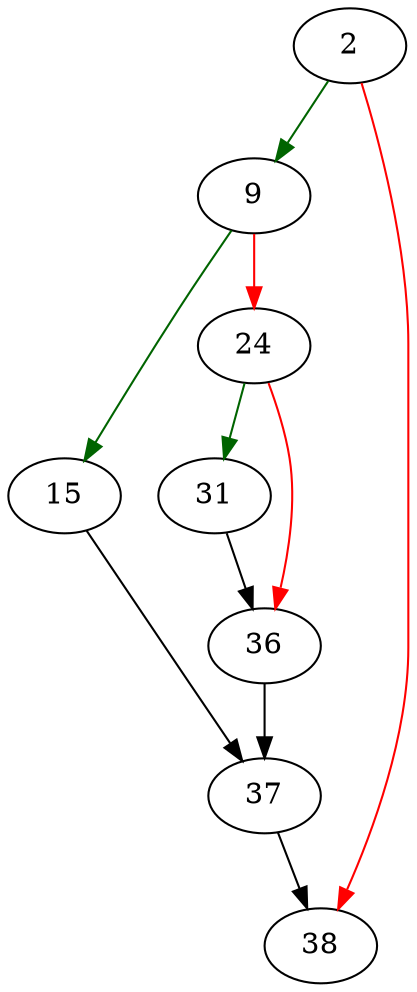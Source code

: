 strict digraph "whereRangeAdjust" {
	// Node definitions.
	2 [entry=true];
	9;
	38;
	15;
	24;
	37;
	31;
	36;

	// Edge definitions.
	2 -> 9 [
		color=darkgreen
		cond=true
	];
	2 -> 38 [
		color=red
		cond=false
	];
	9 -> 15 [
		color=darkgreen
		cond=true
	];
	9 -> 24 [
		color=red
		cond=false
	];
	15 -> 37;
	24 -> 31 [
		color=darkgreen
		cond=true
	];
	24 -> 36 [
		color=red
		cond=false
	];
	37 -> 38;
	31 -> 36;
	36 -> 37;
}